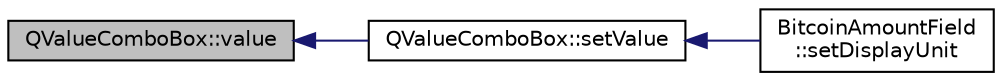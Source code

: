 digraph "QValueComboBox::value"
{
  edge [fontname="Helvetica",fontsize="10",labelfontname="Helvetica",labelfontsize="10"];
  node [fontname="Helvetica",fontsize="10",shape=record];
  rankdir="LR";
  Node13 [label="QValueComboBox::value",height=0.2,width=0.4,color="black", fillcolor="grey75", style="filled", fontcolor="black"];
  Node13 -> Node14 [dir="back",color="midnightblue",fontsize="10",style="solid",fontname="Helvetica"];
  Node14 [label="QValueComboBox::setValue",height=0.2,width=0.4,color="black", fillcolor="white", style="filled",URL="$class_q_value_combo_box.html#af192c68c0c82f33000d8c1be8c013d2d"];
  Node14 -> Node15 [dir="back",color="midnightblue",fontsize="10",style="solid",fontname="Helvetica"];
  Node15 [label="BitcoinAmountField\l::setDisplayUnit",height=0.2,width=0.4,color="black", fillcolor="white", style="filled",URL="$class_bitcoin_amount_field.html#a623534b2ad508278c5fa8f4c7f363804",tooltip="Change unit used to display amount. "];
}
